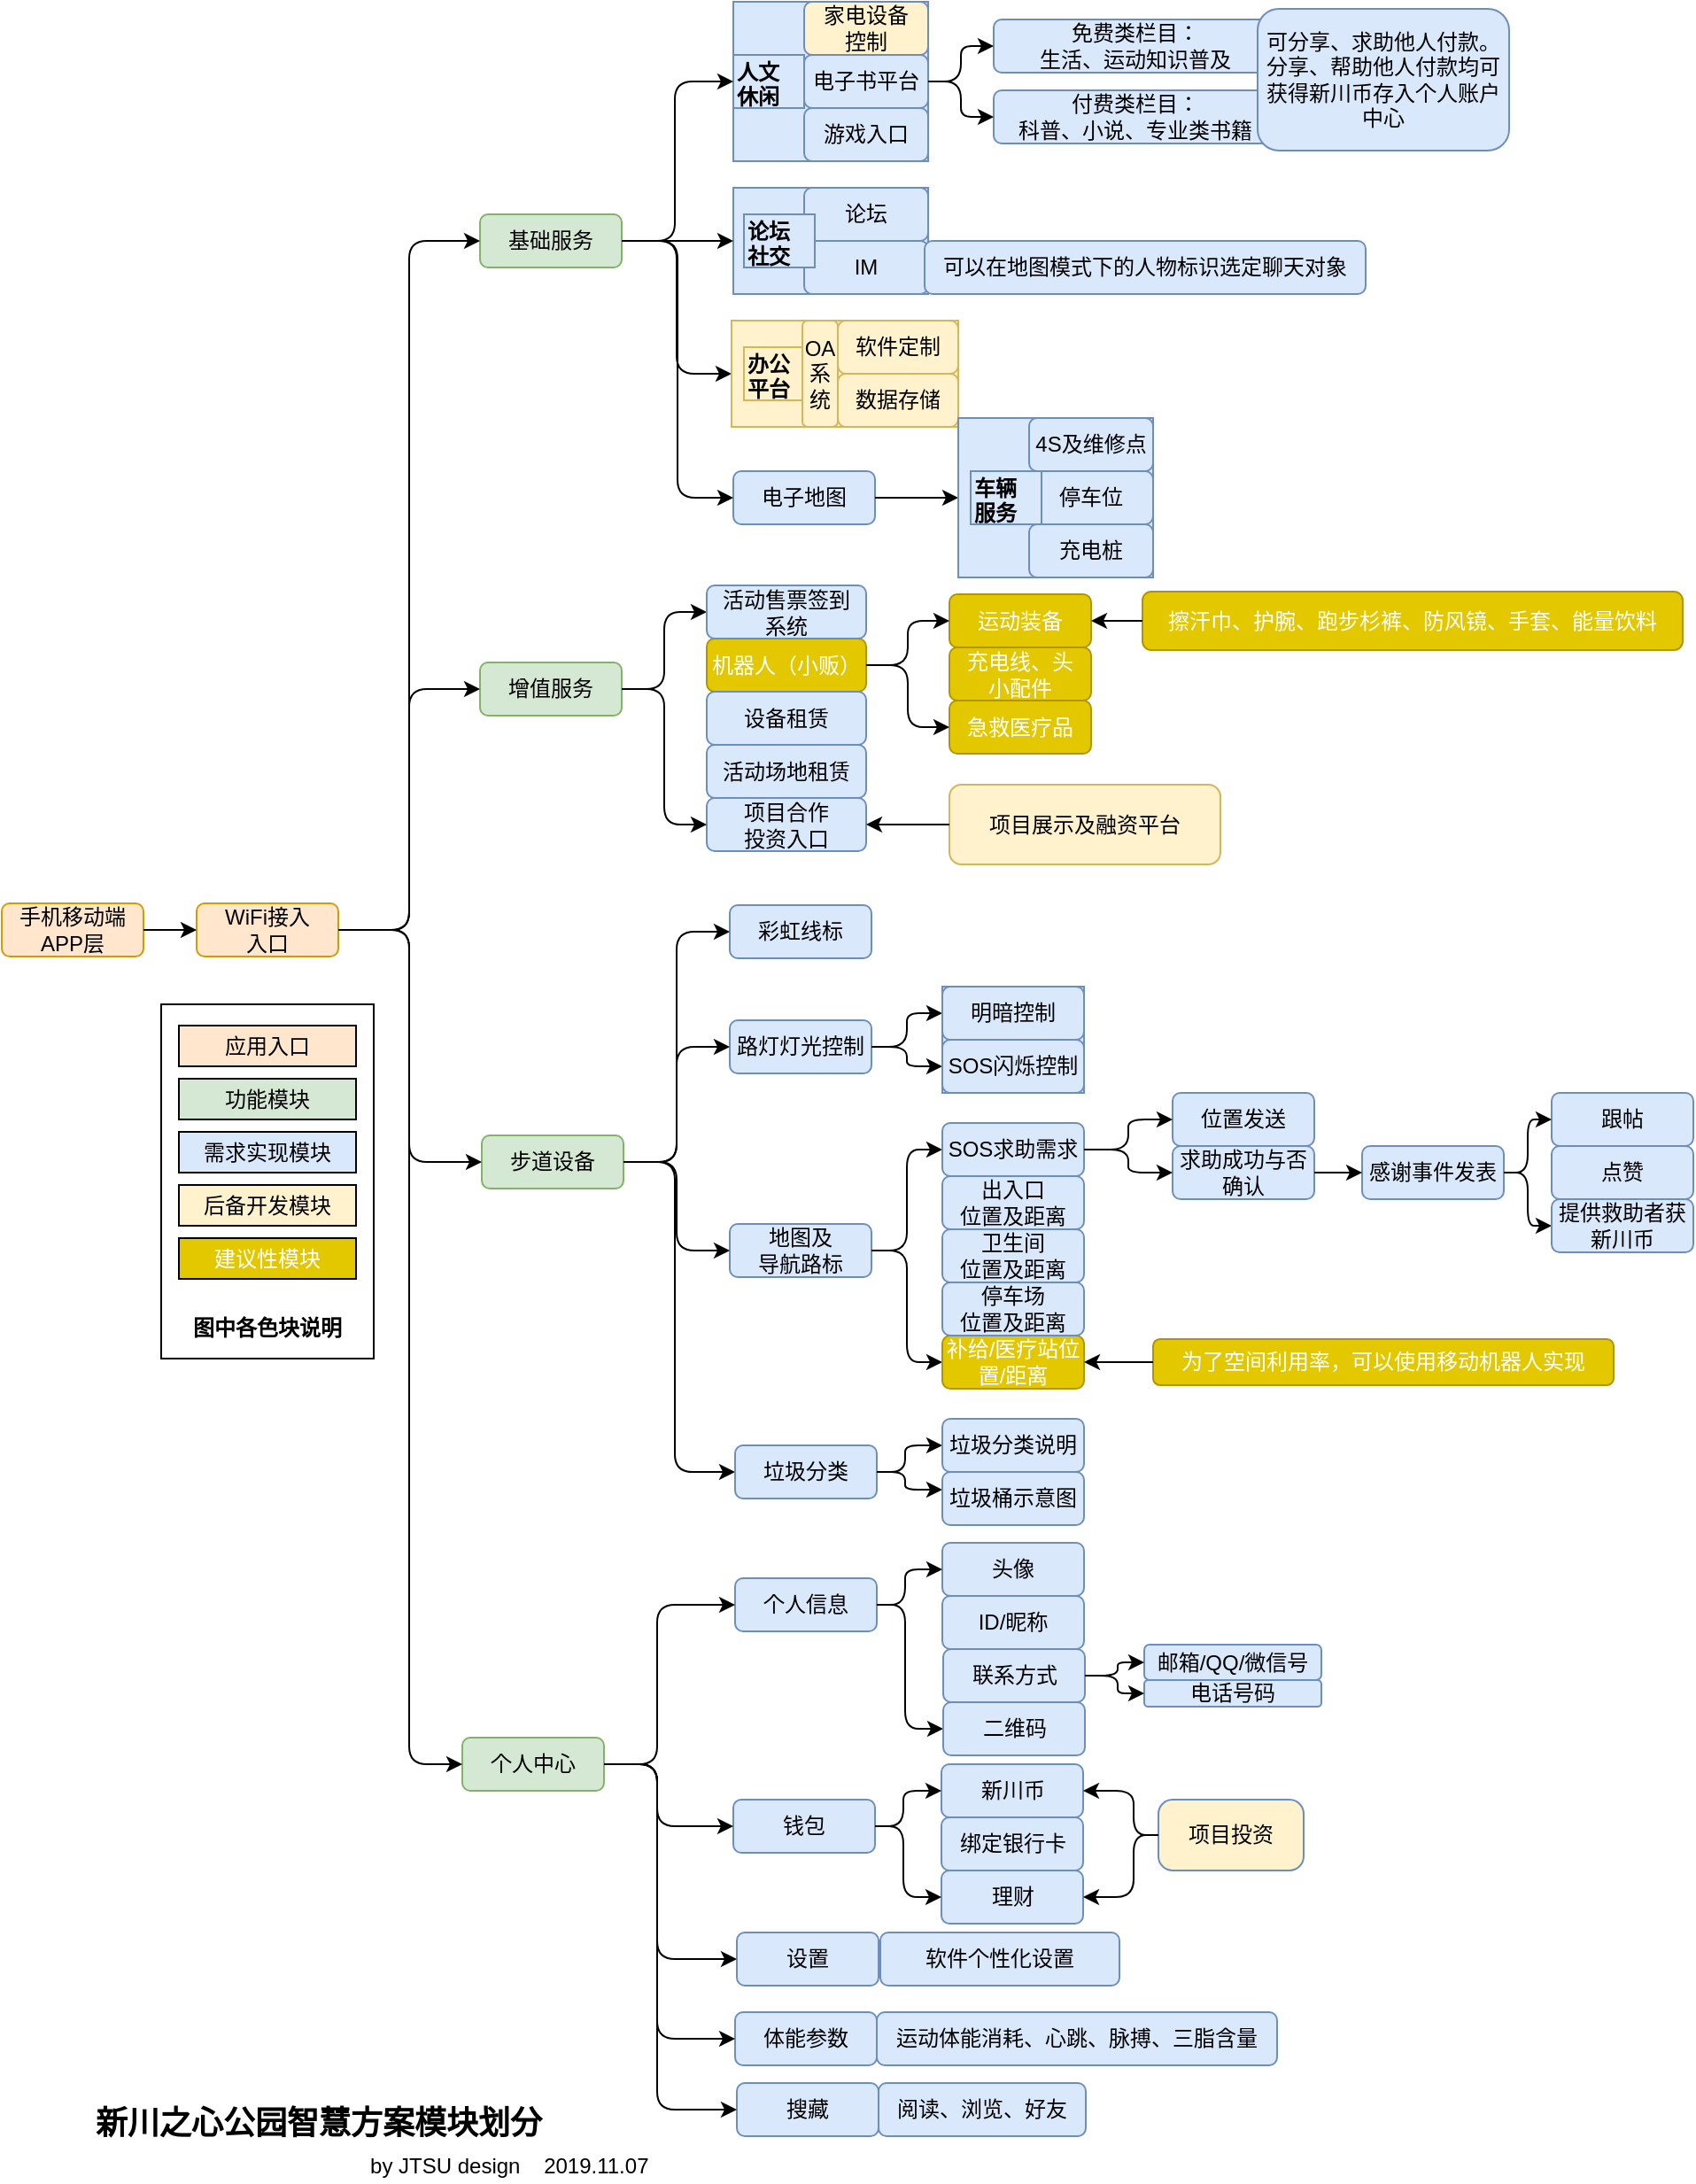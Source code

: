 <mxfile version="12.2.2" type="github" pages="1"><diagram id="2-s52XxxqH5pHmpuHVTB" name="Page-1"><mxGraphModel dx="782" dy="1621" grid="1" gridSize="10" guides="1" tooltips="1" connect="1" arrows="1" fold="1" page="1" pageScale="1" pageWidth="827" pageHeight="1169" math="0" shadow="0"><root><mxCell id="0"/><mxCell id="1" parent="0"/><mxCell id="LwILsAwkkBon8N4FL6sR-122" value="" style="rounded=0;whiteSpace=wrap;html=1;strokeWidth=1;fillColor=#FFFFFF;" parent="1" vertex="1"><mxGeometry x="210" y="336" width="120" height="200" as="geometry"/></mxCell><mxCell id="LwILsAwkkBon8N4FL6sR-1" value="步道设备" style="rounded=1;whiteSpace=wrap;html=1;fillColor=#d5e8d4;strokeColor=#82b366;" parent="1" vertex="1"><mxGeometry x="391" y="410" width="80" height="30" as="geometry"/></mxCell><mxCell id="LwILsAwkkBon8N4FL6sR-2" value="路灯灯光控制" style="rounded=1;whiteSpace=wrap;html=1;fillColor=#dae8fc;strokeColor=#6c8ebf;" parent="1" vertex="1"><mxGeometry x="531" y="345" width="80" height="30" as="geometry"/></mxCell><mxCell id="LwILsAwkkBon8N4FL6sR-3" value="彩虹线标" style="rounded=1;whiteSpace=wrap;html=1;fillColor=#dae8fc;strokeColor=#6c8ebf;" parent="1" vertex="1"><mxGeometry x="531" y="280" width="80" height="30" as="geometry"/></mxCell><mxCell id="LwILsAwkkBon8N4FL6sR-5" value="地图及&lt;br&gt;导航路标" style="rounded=1;whiteSpace=wrap;html=1;fillColor=#dae8fc;strokeColor=#6c8ebf;" parent="1" vertex="1"><mxGeometry x="531" y="460" width="80" height="30" as="geometry"/></mxCell><mxCell id="LwILsAwkkBon8N4FL6sR-17" value="" style="edgeStyle=elbowEdgeStyle;elbow=horizontal;endArrow=classic;html=1;entryX=0;entryY=0.5;entryDx=0;entryDy=0;exitX=1;exitY=0.5;exitDx=0;exitDy=0;" parent="1" source="LwILsAwkkBon8N4FL6sR-1" target="LwILsAwkkBon8N4FL6sR-3" edge="1"><mxGeometry width="50" height="50" relative="1" as="geometry"><mxPoint x="481" y="400" as="sourcePoint"/><mxPoint x="531" y="350" as="targetPoint"/></mxGeometry></mxCell><mxCell id="LwILsAwkkBon8N4FL6sR-18" value="" style="edgeStyle=elbowEdgeStyle;elbow=horizontal;endArrow=classic;html=1;entryX=0;entryY=0.5;entryDx=0;entryDy=0;exitX=1;exitY=0.5;exitDx=0;exitDy=0;" parent="1" source="LwILsAwkkBon8N4FL6sR-1" target="LwILsAwkkBon8N4FL6sR-4" edge="1"><mxGeometry width="50" height="50" relative="1" as="geometry"><mxPoint x="481" y="385" as="sourcePoint"/><mxPoint x="541" y="305" as="targetPoint"/><Array as="points"><mxPoint x="500" y="500"/></Array></mxGeometry></mxCell><mxCell id="LwILsAwkkBon8N4FL6sR-19" value="" style="edgeStyle=elbowEdgeStyle;elbow=horizontal;endArrow=classic;html=1;entryX=0;entryY=0.5;entryDx=0;entryDy=0;exitX=1;exitY=0.5;exitDx=0;exitDy=0;" parent="1" source="LwILsAwkkBon8N4FL6sR-1" target="LwILsAwkkBon8N4FL6sR-2" edge="1"><mxGeometry width="50" height="50" relative="1" as="geometry"><mxPoint x="491" y="395" as="sourcePoint"/><mxPoint x="551" y="315" as="targetPoint"/></mxGeometry></mxCell><mxCell id="LwILsAwkkBon8N4FL6sR-20" value="" style="edgeStyle=elbowEdgeStyle;elbow=horizontal;endArrow=classic;html=1;entryX=0;entryY=0.5;entryDx=0;entryDy=0;exitX=1;exitY=0.5;exitDx=0;exitDy=0;" parent="1" source="LwILsAwkkBon8N4FL6sR-1" target="LwILsAwkkBon8N4FL6sR-5" edge="1"><mxGeometry width="50" height="50" relative="1" as="geometry"><mxPoint x="501" y="405" as="sourcePoint"/><mxPoint x="561" y="325" as="targetPoint"/><Array as="points"><mxPoint x="501" y="450"/></Array></mxGeometry></mxCell><mxCell id="LwILsAwkkBon8N4FL6sR-21" value="" style="edgeStyle=elbowEdgeStyle;elbow=horizontal;endArrow=classic;html=1;entryX=0;entryY=0.5;entryDx=0;entryDy=0;exitX=1;exitY=0.5;exitDx=0;exitDy=0;fillColor=#dae8fc;strokeColor=#000000;" parent="1" source="LwILsAwkkBon8N4FL6sR-2" target="LwILsAwkkBon8N4FL6sR-7" edge="1"><mxGeometry width="50" height="50" relative="1" as="geometry"><mxPoint x="511" y="415" as="sourcePoint"/><mxPoint x="571" y="335" as="targetPoint"/></mxGeometry></mxCell><mxCell id="LwILsAwkkBon8N4FL6sR-22" value="" style="edgeStyle=elbowEdgeStyle;elbow=horizontal;endArrow=classic;html=1;entryX=0;entryY=0.5;entryDx=0;entryDy=0;exitX=1;exitY=0.5;exitDx=0;exitDy=0;fillColor=#dae8fc;strokeColor=#000000;" parent="1" source="LwILsAwkkBon8N4FL6sR-2" target="LwILsAwkkBon8N4FL6sR-8" edge="1"><mxGeometry width="50" height="50" relative="1" as="geometry"><mxPoint x="521" y="425" as="sourcePoint"/><mxPoint x="581" y="345" as="targetPoint"/></mxGeometry></mxCell><mxCell id="LwILsAwkkBon8N4FL6sR-26" value="" style="edgeStyle=elbowEdgeStyle;elbow=horizontal;endArrow=classic;html=1;entryX=0;entryY=0.5;entryDx=0;entryDy=0;exitX=1;exitY=0.5;exitDx=0;exitDy=0;fillColor=#dae8fc;strokeColor=#000000;" parent="1" source="LwILsAwkkBon8N4FL6sR-5" target="LwILsAwkkBon8N4FL6sR-35" edge="1"><mxGeometry width="50" height="50" relative="1" as="geometry"><mxPoint x="481" y="385" as="sourcePoint"/><mxPoint x="541" y="485" as="targetPoint"/></mxGeometry></mxCell><mxCell id="LwILsAwkkBon8N4FL6sR-27" value="" style="edgeStyle=elbowEdgeStyle;elbow=horizontal;endArrow=classic;html=1;exitX=1;exitY=0.5;exitDx=0;exitDy=0;entryX=0;entryY=0.5;entryDx=0;entryDy=0;fillColor=#dae8fc;strokeColor=#000000;" parent="1" source="LwILsAwkkBon8N4FL6sR-5" target="LwILsAwkkBon8N4FL6sR-6" edge="1"><mxGeometry width="50" height="50" relative="1" as="geometry"><mxPoint x="491" y="395" as="sourcePoint"/><mxPoint x="611" y="560" as="targetPoint"/></mxGeometry></mxCell><mxCell id="LwILsAwkkBon8N4FL6sR-34" value="" style="group;fillColor=#dae8fc;strokeColor=#6c8ebf;" parent="1" vertex="1" connectable="0"><mxGeometry x="651" y="326" width="80" height="60" as="geometry"/></mxCell><mxCell id="LwILsAwkkBon8N4FL6sR-7" value="明暗控制" style="rounded=1;whiteSpace=wrap;html=1;fillColor=#dae8fc;strokeColor=#6c8ebf;" parent="LwILsAwkkBon8N4FL6sR-34" vertex="1"><mxGeometry width="80" height="30" as="geometry"/></mxCell><mxCell id="LwILsAwkkBon8N4FL6sR-8" value="SOS闪烁控制" style="rounded=1;whiteSpace=wrap;html=1;fillColor=#dae8fc;strokeColor=#6c8ebf;" parent="LwILsAwkkBon8N4FL6sR-34" vertex="1"><mxGeometry y="30" width="80" height="30" as="geometry"/></mxCell><mxCell id="LwILsAwkkBon8N4FL6sR-35" value="SOS求助需求" style="rounded=1;whiteSpace=wrap;html=1;fillColor=#dae8fc;strokeColor=#6c8ebf;" parent="1" vertex="1"><mxGeometry x="651" y="403" width="80" height="30" as="geometry"/></mxCell><mxCell id="LwILsAwkkBon8N4FL6sR-37" value="位置发送" style="rounded=1;whiteSpace=wrap;html=1;fillColor=#dae8fc;strokeColor=#6c8ebf;" parent="1" vertex="1"><mxGeometry x="781" y="386" width="80" height="30" as="geometry"/></mxCell><mxCell id="LwILsAwkkBon8N4FL6sR-39" value="求助成功与否确认" style="rounded=1;whiteSpace=wrap;html=1;fillColor=#dae8fc;strokeColor=#6c8ebf;" parent="1" vertex="1"><mxGeometry x="781" y="416" width="80" height="30" as="geometry"/></mxCell><mxCell id="LwILsAwkkBon8N4FL6sR-40" value="感谢事件发表" style="rounded=1;whiteSpace=wrap;html=1;fillColor=#dae8fc;strokeColor=#6c8ebf;" parent="1" vertex="1"><mxGeometry x="888" y="416" width="80" height="30" as="geometry"/></mxCell><mxCell id="LwILsAwkkBon8N4FL6sR-42" value="" style="edgeStyle=elbowEdgeStyle;elbow=horizontal;endArrow=classic;html=1;entryX=0;entryY=0.5;entryDx=0;entryDy=0;exitX=1;exitY=0.5;exitDx=0;exitDy=0;fillColor=#dae8fc;strokeColor=#000000;" parent="1" source="LwILsAwkkBon8N4FL6sR-35" target="LwILsAwkkBon8N4FL6sR-37" edge="1"><mxGeometry width="50" height="50" relative="1" as="geometry"><mxPoint x="621" y="485" as="sourcePoint"/><mxPoint x="661" y="428" as="targetPoint"/></mxGeometry></mxCell><mxCell id="LwILsAwkkBon8N4FL6sR-43" value="" style="edgeStyle=elbowEdgeStyle;elbow=horizontal;endArrow=classic;html=1;entryX=0;entryY=0.5;entryDx=0;entryDy=0;exitX=1;exitY=0.5;exitDx=0;exitDy=0;fillColor=#dae8fc;strokeColor=#000000;" parent="1" source="LwILsAwkkBon8N4FL6sR-35" target="LwILsAwkkBon8N4FL6sR-39" edge="1"><mxGeometry width="50" height="50" relative="1" as="geometry"><mxPoint x="741" y="428" as="sourcePoint"/><mxPoint x="791" y="411" as="targetPoint"/></mxGeometry></mxCell><mxCell id="LwILsAwkkBon8N4FL6sR-44" value="" style="edgeStyle=elbowEdgeStyle;elbow=horizontal;endArrow=classic;html=1;entryX=0;entryY=0.5;entryDx=0;entryDy=0;exitX=1;exitY=0.5;exitDx=0;exitDy=0;fillColor=#dae8fc;strokeColor=#000000;" parent="1" source="LwILsAwkkBon8N4FL6sR-39" target="LwILsAwkkBon8N4FL6sR-40" edge="1"><mxGeometry width="50" height="50" relative="1" as="geometry"><mxPoint x="741" y="428" as="sourcePoint"/><mxPoint x="791" y="411" as="targetPoint"/></mxGeometry></mxCell><mxCell id="LwILsAwkkBon8N4FL6sR-45" value="跟帖" style="rounded=1;whiteSpace=wrap;html=1;fillColor=#dae8fc;strokeColor=#6c8ebf;" parent="1" vertex="1"><mxGeometry x="995" y="386" width="80" height="30" as="geometry"/></mxCell><mxCell id="LwILsAwkkBon8N4FL6sR-46" value="点赞" style="rounded=1;whiteSpace=wrap;html=1;fillColor=#dae8fc;strokeColor=#6c8ebf;" parent="1" vertex="1"><mxGeometry x="995" y="416" width="80" height="30" as="geometry"/></mxCell><mxCell id="LwILsAwkkBon8N4FL6sR-47" value="" style="edgeStyle=elbowEdgeStyle;elbow=horizontal;endArrow=classic;html=1;entryX=0;entryY=0.5;entryDx=0;entryDy=0;exitX=1;exitY=0.5;exitDx=0;exitDy=0;fillColor=#dae8fc;strokeColor=#000000;" parent="1" source="LwILsAwkkBon8N4FL6sR-40" target="LwILsAwkkBon8N4FL6sR-45" edge="1"><mxGeometry width="50" height="50" relative="1" as="geometry"><mxPoint x="741" y="428" as="sourcePoint"/><mxPoint x="791" y="411" as="targetPoint"/></mxGeometry></mxCell><mxCell id="LwILsAwkkBon8N4FL6sR-48" value="" style="edgeStyle=elbowEdgeStyle;elbow=horizontal;endArrow=classic;html=1;entryX=0;entryY=0.5;entryDx=0;entryDy=0;exitX=1;exitY=0.5;exitDx=0;exitDy=0;fillColor=#dae8fc;strokeColor=#000000;" parent="1" source="LwILsAwkkBon8N4FL6sR-40" target="eiFVLKPzPBYqy_9kB0jC-6" edge="1"><mxGeometry width="50" height="50" relative="1" as="geometry"><mxPoint x="981" y="441" as="sourcePoint"/><mxPoint x="1031" y="425" as="targetPoint"/></mxGeometry></mxCell><mxCell id="LwILsAwkkBon8N4FL6sR-49" value="WiFi接入&lt;br&gt;入口" style="rounded=1;whiteSpace=wrap;html=1;fillColor=#FFE6CC;strokeColor=#d79b00;" parent="1" vertex="1"><mxGeometry x="230" y="279" width="80" height="30" as="geometry"/></mxCell><mxCell id="LwILsAwkkBon8N4FL6sR-55" value="基础服务" style="rounded=1;whiteSpace=wrap;html=1;fillColor=#D5E8D4;strokeColor=#82b366;" parent="1" vertex="1"><mxGeometry x="390" y="-110" width="80" height="30" as="geometry"/></mxCell><mxCell id="LwILsAwkkBon8N4FL6sR-56" value="增值服务" style="rounded=1;whiteSpace=wrap;html=1;fillColor=#d5e8d4;strokeColor=#82b366;" parent="1" vertex="1"><mxGeometry x="390" y="143" width="80" height="30" as="geometry"/></mxCell><mxCell id="LwILsAwkkBon8N4FL6sR-58" value="运动装备" style="rounded=1;whiteSpace=wrap;html=1;fillColor=#e3c800;strokeColor=#B09500;fontColor=#ffffff;" parent="1" vertex="1"><mxGeometry x="655" y="104.5" width="80" height="30" as="geometry"/></mxCell><mxCell id="LwILsAwkkBon8N4FL6sR-61" value="电子地图" style="rounded=1;whiteSpace=wrap;html=1;fillColor=#dae8fc;strokeColor=#6c8ebf;" parent="1" vertex="1"><mxGeometry x="533" y="35" width="80" height="30" as="geometry"/></mxCell><mxCell id="LwILsAwkkBon8N4FL6sR-62" value="机器人（小贩）" style="rounded=1;whiteSpace=wrap;html=1;fillColor=#e3c800;strokeColor=#B09500;fontColor=#ffffff;" parent="1" vertex="1"><mxGeometry x="518" y="129.5" width="90" height="30" as="geometry"/></mxCell><mxCell id="LwILsAwkkBon8N4FL6sR-67" value="" style="group;fillColor=#dae8fc;strokeColor=#6c8ebf;" parent="1" vertex="1" connectable="0"><mxGeometry x="533" y="-200" width="110" height="60" as="geometry"/></mxCell><mxCell id="LwILsAwkkBon8N4FL6sR-65" value="" style="rounded=0;whiteSpace=wrap;html=1;strokeWidth=1;fillColor=#dae8fc;strokeColor=#6c8ebf;" parent="LwILsAwkkBon8N4FL6sR-67" vertex="1"><mxGeometry y="-30" width="110" height="90" as="geometry"/></mxCell><mxCell id="LwILsAwkkBon8N4FL6sR-63" value="电子书平台" style="rounded=1;whiteSpace=wrap;html=1;fillColor=#dae8fc;strokeColor=#6c8ebf;" parent="LwILsAwkkBon8N4FL6sR-67" vertex="1"><mxGeometry x="40" width="70" height="30" as="geometry"/></mxCell><mxCell id="LwILsAwkkBon8N4FL6sR-64" value="游戏入口" style="rounded=1;whiteSpace=wrap;html=1;fillColor=#dae8fc;strokeColor=#6c8ebf;" parent="LwILsAwkkBon8N4FL6sR-67" vertex="1"><mxGeometry x="40" y="30" width="70" height="30" as="geometry"/></mxCell><mxCell id="LwILsAwkkBon8N4FL6sR-66" value="&lt;b&gt;人文&lt;br&gt;休闲&lt;/b&gt;" style="text;html=1;resizable=0;points=[];autosize=1;align=left;verticalAlign=top;spacingTop=-4;fillColor=#dae8fc;strokeColor=#6c8ebf;" parent="LwILsAwkkBon8N4FL6sR-67" vertex="1"><mxGeometry width="40" height="30" as="geometry"/></mxCell><mxCell id="eiFVLKPzPBYqy_9kB0jC-5" value="家电设备&lt;br&gt;控制" style="rounded=1;whiteSpace=wrap;html=1;fillColor=#FFF2CC;strokeColor=#6c8ebf;" parent="LwILsAwkkBon8N4FL6sR-67" vertex="1"><mxGeometry x="40" y="-30" width="70" height="30" as="geometry"/></mxCell><mxCell id="LwILsAwkkBon8N4FL6sR-68" value="" style="edgeStyle=elbowEdgeStyle;elbow=horizontal;endArrow=classic;html=1;entryX=0;entryY=0.5;entryDx=0;entryDy=0;exitX=1;exitY=0.5;exitDx=0;exitDy=0;" parent="1" source="LwILsAwkkBon8N4FL6sR-55" target="LwILsAwkkBon8N4FL6sR-65" edge="1"><mxGeometry width="50" height="50" relative="1" as="geometry"><mxPoint x="613" y="-125" as="sourcePoint"/><mxPoint x="390" y="-200" as="targetPoint"/><Array as="points"><mxPoint x="500" y="-120"/></Array></mxGeometry></mxCell><mxCell id="LwILsAwkkBon8N4FL6sR-69" value="免费类栏目：&lt;br&gt;生活、运动知识普及" style="rounded=1;whiteSpace=wrap;html=1;fillColor=#dae8fc;strokeColor=#6c8ebf;" parent="1" vertex="1"><mxGeometry x="680" y="-220" width="160" height="30" as="geometry"/></mxCell><mxCell id="LwILsAwkkBon8N4FL6sR-75" value="" style="edgeStyle=elbowEdgeStyle;elbow=horizontal;endArrow=classic;html=1;entryX=0;entryY=0.5;entryDx=0;entryDy=0;exitX=1;exitY=0.5;exitDx=0;exitDy=0;fillColor=#dae8fc;strokeColor=#000000;" parent="1" source="LwILsAwkkBon8N4FL6sR-61" target="LwILsAwkkBon8N4FL6sR-71" edge="1"><mxGeometry width="50" height="50" relative="1" as="geometry"><mxPoint x="673" y="811" as="sourcePoint"/><mxPoint x="720" y="811" as="targetPoint"/></mxGeometry></mxCell><mxCell id="LwILsAwkkBon8N4FL6sR-76" value="" style="edgeStyle=elbowEdgeStyle;elbow=horizontal;endArrow=classic;html=1;entryX=0;entryY=0.5;entryDx=0;entryDy=0;exitX=1;exitY=0.5;exitDx=0;exitDy=0;" parent="1" source="LwILsAwkkBon8N4FL6sR-49" target="LwILsAwkkBon8N4FL6sR-55" edge="1"><mxGeometry width="50" height="50" relative="1" as="geometry"><mxPoint x="633" y="-105" as="sourcePoint"/><mxPoint x="680" y="-105" as="targetPoint"/><Array as="points"><mxPoint x="350" y="90"/></Array></mxGeometry></mxCell><mxCell id="LwILsAwkkBon8N4FL6sR-77" value="" style="edgeStyle=elbowEdgeStyle;elbow=horizontal;endArrow=classic;html=1;entryX=0;entryY=0.5;entryDx=0;entryDy=0;exitX=1;exitY=0.5;exitDx=0;exitDy=0;" parent="1" source="LwILsAwkkBon8N4FL6sR-49" target="LwILsAwkkBon8N4FL6sR-56" edge="1"><mxGeometry width="50" height="50" relative="1" as="geometry"><mxPoint x="340" y="5" as="sourcePoint"/><mxPoint x="400" y="-85" as="targetPoint"/></mxGeometry></mxCell><mxCell id="LwILsAwkkBon8N4FL6sR-6" value="补给/医疗站位置/距离" style="rounded=1;whiteSpace=wrap;html=1;fillColor=#E3C800;strokeColor=#B09500;fontColor=#ffffff;" parent="1" vertex="1"><mxGeometry x="651" y="523" width="80" height="30" as="geometry"/></mxCell><mxCell id="LwILsAwkkBon8N4FL6sR-23" value="卫生间&lt;br&gt;位置及距离" style="rounded=1;whiteSpace=wrap;html=1;fillColor=#dae8fc;strokeColor=#6c8ebf;" parent="1" vertex="1"><mxGeometry x="651" y="463" width="80" height="30" as="geometry"/></mxCell><mxCell id="LwILsAwkkBon8N4FL6sR-24" value="出入口&lt;br&gt;位置及距离" style="rounded=1;whiteSpace=wrap;html=1;fillColor=#dae8fc;strokeColor=#6c8ebf;" parent="1" vertex="1"><mxGeometry x="651" y="433" width="80" height="30" as="geometry"/></mxCell><mxCell id="LwILsAwkkBon8N4FL6sR-25" value="停车场&lt;br&gt;位置及距离" style="rounded=1;whiteSpace=wrap;html=1;fillColor=#dae8fc;strokeColor=#6c8ebf;" parent="1" vertex="1"><mxGeometry x="651" y="493" width="80" height="30" as="geometry"/></mxCell><mxCell id="LwILsAwkkBon8N4FL6sR-78" value="为了空间利用率，可以使用移动机器人实现" style="rounded=1;whiteSpace=wrap;html=1;fillColor=#e3c800;strokeColor=#B09500;fontColor=#ffffff;" parent="1" vertex="1"><mxGeometry x="770" y="525" width="260" height="26" as="geometry"/></mxCell><mxCell id="LwILsAwkkBon8N4FL6sR-79" value="" style="edgeStyle=elbowEdgeStyle;elbow=horizontal;endArrow=classic;html=1;entryX=1;entryY=0.5;entryDx=0;entryDy=0;exitX=0;exitY=0.5;exitDx=0;exitDy=0;fillColor=#dae8fc;strokeColor=#000000;" parent="1" source="LwILsAwkkBon8N4FL6sR-78" target="LwILsAwkkBon8N4FL6sR-6" edge="1"><mxGeometry width="50" height="50" relative="1" as="geometry"><mxPoint x="774" y="715" as="sourcePoint"/><mxPoint x="821" y="715" as="targetPoint"/></mxGeometry></mxCell><mxCell id="LwILsAwkkBon8N4FL6sR-80" value="设备租赁" style="rounded=1;whiteSpace=wrap;html=1;fillColor=#dae8fc;strokeColor=#6c8ebf;" parent="1" vertex="1"><mxGeometry x="518" y="159.5" width="90" height="30" as="geometry"/></mxCell><mxCell id="LwILsAwkkBon8N4FL6sR-81" value="活动场地租赁" style="rounded=1;whiteSpace=wrap;html=1;fillColor=#DAE8FC;strokeColor=#6c8ebf;" parent="1" vertex="1"><mxGeometry x="518" y="189.5" width="90" height="30" as="geometry"/></mxCell><mxCell id="LwILsAwkkBon8N4FL6sR-82" value="项目合作&lt;br&gt;投资入口" style="rounded=1;whiteSpace=wrap;html=1;fillColor=#dae8fc;strokeColor=#6c8ebf;" parent="1" vertex="1"><mxGeometry x="518" y="219.5" width="90" height="30" as="geometry"/></mxCell><mxCell id="LwILsAwkkBon8N4FL6sR-83" value="付费类栏目：&lt;br&gt;科普、小说、专业类书籍" style="rounded=1;whiteSpace=wrap;html=1;fillColor=#dae8fc;strokeColor=#6c8ebf;" parent="1" vertex="1"><mxGeometry x="680" y="-180" width="160" height="30" as="geometry"/></mxCell><mxCell id="LwILsAwkkBon8N4FL6sR-84" value="" style="edgeStyle=elbowEdgeStyle;elbow=horizontal;endArrow=classic;html=1;entryX=0;entryY=0.5;entryDx=0;entryDy=0;exitX=1;exitY=0.5;exitDx=0;exitDy=0;fillColor=#dae8fc;strokeColor=#000000;" parent="1" source="LwILsAwkkBon8N4FL6sR-63" target="LwILsAwkkBon8N4FL6sR-69" edge="1"><mxGeometry width="50" height="50" relative="1" as="geometry"><mxPoint x="503" y="-115" as="sourcePoint"/><mxPoint x="550" y="-115" as="targetPoint"/></mxGeometry></mxCell><mxCell id="LwILsAwkkBon8N4FL6sR-85" value="" style="edgeStyle=elbowEdgeStyle;elbow=horizontal;endArrow=classic;html=1;entryX=0;entryY=0.5;entryDx=0;entryDy=0;exitX=1;exitY=0.5;exitDx=0;exitDy=0;fillColor=#dae8fc;strokeColor=#000000;" parent="1" source="LwILsAwkkBon8N4FL6sR-63" target="LwILsAwkkBon8N4FL6sR-83" edge="1"><mxGeometry width="50" height="50" relative="1" as="geometry"><mxPoint x="660" y="-130" as="sourcePoint"/><mxPoint x="700" y="-145" as="targetPoint"/></mxGeometry></mxCell><mxCell id="LwILsAwkkBon8N4FL6sR-86" value="充电线、头&lt;br&gt;小配件" style="rounded=1;whiteSpace=wrap;html=1;fillColor=#e3c800;strokeColor=#B09500;fontColor=#ffffff;" parent="1" vertex="1"><mxGeometry x="655" y="134.5" width="80" height="30" as="geometry"/></mxCell><mxCell id="LwILsAwkkBon8N4FL6sR-87" value="急救医疗品" style="rounded=1;whiteSpace=wrap;html=1;fillColor=#e3c800;strokeColor=#B09500;fontColor=#ffffff;" parent="1" vertex="1"><mxGeometry x="655" y="164.5" width="80" height="30" as="geometry"/></mxCell><mxCell id="LwILsAwkkBon8N4FL6sR-88" value="擦汗巾、护腕、跑步杉裤、防风镜、手套、能量饮料" style="rounded=1;whiteSpace=wrap;html=1;fillColor=#e3c800;strokeColor=#B09500;fontColor=#ffffff;" parent="1" vertex="1"><mxGeometry x="764" y="103" width="305" height="33" as="geometry"/></mxCell><mxCell id="LwILsAwkkBon8N4FL6sR-89" value="" style="edgeStyle=elbowEdgeStyle;elbow=horizontal;endArrow=classic;html=1;exitX=0;exitY=0.5;exitDx=0;exitDy=0;entryX=1;entryY=0.5;entryDx=0;entryDy=0;fillColor=#dae8fc;strokeColor=#000000;" parent="1" source="LwILsAwkkBon8N4FL6sR-88" target="LwILsAwkkBon8N4FL6sR-58" edge="1"><mxGeometry width="50" height="50" relative="1" as="geometry"><mxPoint x="338" y="89.5" as="sourcePoint"/><mxPoint x="768" y="196.5" as="targetPoint"/></mxGeometry></mxCell><mxCell id="LwILsAwkkBon8N4FL6sR-90" value="" style="edgeStyle=elbowEdgeStyle;elbow=horizontal;endArrow=classic;html=1;entryX=0;entryY=0.5;entryDx=0;entryDy=0;exitX=1;exitY=0.5;exitDx=0;exitDy=0;" parent="1" source="LwILsAwkkBon8N4FL6sR-56" target="LwILsAwkkBon8N4FL6sR-114" edge="1"><mxGeometry width="50" height="50" relative="1" as="geometry"><mxPoint x="350" y="83" as="sourcePoint"/><mxPoint x="410" y="178" as="targetPoint"/></mxGeometry></mxCell><mxCell id="LwILsAwkkBon8N4FL6sR-91" value="" style="edgeStyle=elbowEdgeStyle;elbow=horizontal;endArrow=classic;html=1;entryX=0;entryY=0.5;entryDx=0;entryDy=0;exitX=1;exitY=0.5;exitDx=0;exitDy=0;" parent="1" source="LwILsAwkkBon8N4FL6sR-56" target="LwILsAwkkBon8N4FL6sR-82" edge="1"><mxGeometry width="50" height="50" relative="1" as="geometry"><mxPoint x="360" y="93" as="sourcePoint"/><mxPoint x="420" y="188" as="targetPoint"/></mxGeometry></mxCell><mxCell id="LwILsAwkkBon8N4FL6sR-93" value="" style="edgeStyle=elbowEdgeStyle;elbow=horizontal;endArrow=classic;html=1;entryX=0;entryY=0.5;entryDx=0;entryDy=0;exitX=1;exitY=0.5;exitDx=0;exitDy=0;" parent="1" source="LwILsAwkkBon8N4FL6sR-55" target="LwILsAwkkBon8N4FL6sR-61" edge="1"><mxGeometry width="50" height="50" relative="1" as="geometry"><mxPoint x="480" y="-85" as="sourcePoint"/><mxPoint x="543" y="-115" as="targetPoint"/></mxGeometry></mxCell><mxCell id="LwILsAwkkBon8N4FL6sR-94" value="" style="edgeStyle=elbowEdgeStyle;elbow=horizontal;endArrow=classic;html=1;entryX=0;entryY=0.5;entryDx=0;entryDy=0;exitX=1;exitY=0.5;exitDx=0;exitDy=0;fillColor=#dae8fc;strokeColor=#000000;" parent="1" source="LwILsAwkkBon8N4FL6sR-62" target="LwILsAwkkBon8N4FL6sR-58" edge="1"><mxGeometry width="50" height="50" relative="1" as="geometry"><mxPoint x="488" y="9.5" as="sourcePoint"/><mxPoint x="551" y="-20.5" as="targetPoint"/></mxGeometry></mxCell><mxCell id="LwILsAwkkBon8N4FL6sR-95" value="" style="edgeStyle=elbowEdgeStyle;elbow=horizontal;endArrow=classic;html=1;entryX=0;entryY=0.5;entryDx=0;entryDy=0;exitX=1;exitY=0.5;exitDx=0;exitDy=0;fillColor=#dae8fc;strokeColor=#000000;" parent="1" source="LwILsAwkkBon8N4FL6sR-62" target="LwILsAwkkBon8N4FL6sR-87" edge="1"><mxGeometry width="50" height="50" relative="1" as="geometry"><mxPoint x="498" y="19.5" as="sourcePoint"/><mxPoint x="561" y="-10.5" as="targetPoint"/></mxGeometry></mxCell><mxCell id="LwILsAwkkBon8N4FL6sR-96" value="" style="group;fillColor=#dae8fc;strokeColor=#6c8ebf;" parent="1" vertex="1" connectable="0"><mxGeometry x="533" y="-125" width="110" height="60" as="geometry"/></mxCell><mxCell id="LwILsAwkkBon8N4FL6sR-97" value="" style="rounded=0;whiteSpace=wrap;html=1;strokeWidth=1;fillColor=#dae8fc;strokeColor=#6c8ebf;" parent="LwILsAwkkBon8N4FL6sR-96" vertex="1"><mxGeometry width="110" height="60" as="geometry"/></mxCell><mxCell id="LwILsAwkkBon8N4FL6sR-98" value="论坛" style="rounded=1;whiteSpace=wrap;html=1;fillColor=#dae8fc;strokeColor=#6c8ebf;" parent="LwILsAwkkBon8N4FL6sR-96" vertex="1"><mxGeometry x="40" width="70" height="30" as="geometry"/></mxCell><mxCell id="LwILsAwkkBon8N4FL6sR-99" value="IM" style="rounded=1;whiteSpace=wrap;html=1;fillColor=#dae8fc;strokeColor=#6c8ebf;" parent="LwILsAwkkBon8N4FL6sR-96" vertex="1"><mxGeometry x="40" y="30" width="70" height="30" as="geometry"/></mxCell><mxCell id="LwILsAwkkBon8N4FL6sR-100" value="&lt;b&gt;论坛&lt;br&gt;社交&lt;/b&gt;" style="text;html=1;resizable=0;points=[];autosize=1;align=left;verticalAlign=top;spacingTop=-4;fillColor=#dae8fc;strokeColor=#6c8ebf;" parent="LwILsAwkkBon8N4FL6sR-96" vertex="1"><mxGeometry x="6" y="15" width="40" height="30" as="geometry"/></mxCell><mxCell id="LwILsAwkkBon8N4FL6sR-101" value="" style="edgeStyle=elbowEdgeStyle;elbow=horizontal;endArrow=classic;html=1;entryX=0;entryY=0.5;entryDx=0;entryDy=0;exitX=1;exitY=0.5;exitDx=0;exitDy=0;" parent="1" source="LwILsAwkkBon8N4FL6sR-55" target="LwILsAwkkBon8N4FL6sR-97" edge="1"><mxGeometry width="50" height="50" relative="1" as="geometry"><mxPoint x="613" y="-125" as="sourcePoint"/><mxPoint x="670" y="-160" as="targetPoint"/></mxGeometry></mxCell><mxCell id="LwILsAwkkBon8N4FL6sR-102" value="手机移动端APP层" style="rounded=1;whiteSpace=wrap;html=1;fillColor=#ffe6cc;strokeColor=#d79b00;" parent="1" vertex="1"><mxGeometry x="120" y="279" width="80" height="30" as="geometry"/></mxCell><mxCell id="LwILsAwkkBon8N4FL6sR-103" value="" style="edgeStyle=elbowEdgeStyle;elbow=horizontal;endArrow=classic;html=1;entryX=0;entryY=0.5;entryDx=0;entryDy=0;exitX=1;exitY=0.5;exitDx=0;exitDy=0;" parent="1" source="LwILsAwkkBon8N4FL6sR-49" target="LwILsAwkkBon8N4FL6sR-1" edge="1"><mxGeometry width="50" height="50" relative="1" as="geometry"><mxPoint x="390" y="195" as="sourcePoint"/><mxPoint x="450" y="390" as="targetPoint"/><Array as="points"><mxPoint x="350" y="330"/><mxPoint x="350" y="210"/><mxPoint x="350" y="158"/><mxPoint x="360" y="80"/></Array></mxGeometry></mxCell><mxCell id="LwILsAwkkBon8N4FL6sR-104" value="" style="edgeStyle=elbowEdgeStyle;elbow=horizontal;endArrow=classic;html=1;entryX=0;entryY=0.5;entryDx=0;entryDy=0;exitX=1;exitY=0.5;exitDx=0;exitDy=0;" parent="1" source="LwILsAwkkBon8N4FL6sR-102" target="LwILsAwkkBon8N4FL6sR-49" edge="1"><mxGeometry width="50" height="50" relative="1" as="geometry"><mxPoint x="190" y="664" as="sourcePoint"/><mxPoint x="290" y="494" as="targetPoint"/><Array as="points"><mxPoint x="210" y="309"/><mxPoint x="180" y="419"/><mxPoint x="230" y="769"/></Array></mxGeometry></mxCell><mxCell id="LwILsAwkkBon8N4FL6sR-110" value="" style="edgeStyle=elbowEdgeStyle;elbow=horizontal;endArrow=classic;html=1;entryX=0;entryY=0.5;entryDx=0;entryDy=0;exitX=1;exitY=0.5;exitDx=0;exitDy=0;" parent="1" source="LwILsAwkkBon8N4FL6sR-55" target="LwILsAwkkBon8N4FL6sR-106" edge="1"><mxGeometry width="50" height="50" relative="1" as="geometry"><mxPoint x="480" y="-85" as="sourcePoint"/><mxPoint x="543" y="-85" as="targetPoint"/></mxGeometry></mxCell><mxCell id="LwILsAwkkBon8N4FL6sR-112" value="" style="group;fillColor=#fff2cc;strokeColor=#d6b656;" parent="1" vertex="1" connectable="0"><mxGeometry x="532" y="-50" width="128" height="60" as="geometry"/></mxCell><mxCell id="LwILsAwkkBon8N4FL6sR-105" value="" style="group;fillColor=#fff2cc;strokeColor=#d6b656;" parent="LwILsAwkkBon8N4FL6sR-112" vertex="1" connectable="0"><mxGeometry width="128" height="60" as="geometry"/></mxCell><mxCell id="LwILsAwkkBon8N4FL6sR-106" value="" style="rounded=0;whiteSpace=wrap;html=1;strokeWidth=1;fillColor=#fff2cc;strokeColor=#d6b656;" parent="LwILsAwkkBon8N4FL6sR-105" vertex="1"><mxGeometry width="128" height="60" as="geometry"/></mxCell><mxCell id="LwILsAwkkBon8N4FL6sR-107" value="软件定制" style="rounded=1;whiteSpace=wrap;html=1;fillColor=#fff2cc;strokeColor=#d6b656;" parent="LwILsAwkkBon8N4FL6sR-105" vertex="1"><mxGeometry x="60" width="68" height="30" as="geometry"/></mxCell><mxCell id="LwILsAwkkBon8N4FL6sR-108" value="数据存储" style="rounded=1;whiteSpace=wrap;html=1;fillColor=#fff2cc;strokeColor=#d6b656;" parent="LwILsAwkkBon8N4FL6sR-105" vertex="1"><mxGeometry x="60" y="30" width="68" height="30" as="geometry"/></mxCell><mxCell id="LwILsAwkkBon8N4FL6sR-109" value="&lt;b&gt;办公&lt;br&gt;平台&lt;br&gt;&lt;/b&gt;" style="text;html=1;resizable=0;points=[];autosize=1;align=left;verticalAlign=top;spacingTop=-4;fillColor=#fff2cc;strokeColor=#d6b656;" parent="LwILsAwkkBon8N4FL6sR-105" vertex="1"><mxGeometry x="6.982" y="15" width="40" height="30" as="geometry"/></mxCell><mxCell id="LwILsAwkkBon8N4FL6sR-111" value="OA系统" style="rounded=1;whiteSpace=wrap;html=1;strokeWidth=1;fillColor=#fff2cc;strokeColor=#d6b656;" parent="LwILsAwkkBon8N4FL6sR-105" vertex="1"><mxGeometry x="40" width="20" height="60" as="geometry"/></mxCell><mxCell id="LwILsAwkkBon8N4FL6sR-4" value="垃圾分类" style="rounded=1;whiteSpace=wrap;html=1;fillColor=#dae8fc;strokeColor=#6c8ebf;" parent="1" vertex="1"><mxGeometry x="534" y="585" width="80" height="30" as="geometry"/></mxCell><mxCell id="LwILsAwkkBon8N4FL6sR-30" value="" style="edgeStyle=elbowEdgeStyle;elbow=horizontal;endArrow=classic;html=1;entryX=0;entryY=0.5;entryDx=0;entryDy=0;exitX=1;exitY=0.5;exitDx=0;exitDy=0;fillColor=#dae8fc;strokeColor=#000000;" parent="1" source="LwILsAwkkBon8N4FL6sR-4" target="LwILsAwkkBon8N4FL6sR-28" edge="1"><mxGeometry width="50" height="50" relative="1" as="geometry"><mxPoint x="634" y="445" as="sourcePoint"/><mxPoint x="674" y="400" as="targetPoint"/><Array as="points"><mxPoint x="630" y="590"/><mxPoint x="894" y="635"/></Array></mxGeometry></mxCell><mxCell id="LwILsAwkkBon8N4FL6sR-31" value="" style="edgeStyle=elbowEdgeStyle;elbow=horizontal;endArrow=classic;html=1;exitX=1;exitY=0.5;exitDx=0;exitDy=0;fillColor=#dae8fc;strokeColor=#000000;" parent="1" source="LwILsAwkkBon8N4FL6sR-4" target="LwILsAwkkBon8N4FL6sR-29" edge="1"><mxGeometry width="50" height="50" relative="1" as="geometry"><mxPoint x="634" y="585" as="sourcePoint"/><mxPoint x="674" y="545" as="targetPoint"/><Array as="points"><mxPoint x="630" y="610"/><mxPoint x="854" y="615"/></Array></mxGeometry></mxCell><mxCell id="LwILsAwkkBon8N4FL6sR-28" value="垃圾分类说明" style="rounded=1;whiteSpace=wrap;html=1;fillColor=#dae8fc;strokeColor=#6c8ebf;" parent="1" vertex="1"><mxGeometry x="651" y="570" width="80" height="30" as="geometry"/></mxCell><mxCell id="LwILsAwkkBon8N4FL6sR-29" value="垃圾桶示意图" style="rounded=1;whiteSpace=wrap;html=1;fillColor=#dae8fc;strokeColor=#6c8ebf;" parent="1" vertex="1"><mxGeometry x="651" y="600" width="80" height="30" as="geometry"/></mxCell><mxCell id="LwILsAwkkBon8N4FL6sR-114" value="活动售票签到&lt;br&gt;系统" style="rounded=1;whiteSpace=wrap;html=1;fillColor=#dae8fc;strokeColor=#6c8ebf;" parent="1" vertex="1"><mxGeometry x="518" y="99.5" width="90" height="30" as="geometry"/></mxCell><mxCell id="LwILsAwkkBon8N4FL6sR-115" value="项目展示及融资平台" style="rounded=1;whiteSpace=wrap;html=1;fillColor=#FFF2CC;strokeColor=#d6b656;" parent="1" vertex="1"><mxGeometry x="655" y="212" width="153" height="45" as="geometry"/></mxCell><mxCell id="LwILsAwkkBon8N4FL6sR-116" value="" style="edgeStyle=elbowEdgeStyle;elbow=horizontal;endArrow=classic;html=1;entryX=1;entryY=0.5;entryDx=0;entryDy=0;exitX=0;exitY=0.5;exitDx=0;exitDy=0;" parent="1" source="LwILsAwkkBon8N4FL6sR-115" target="LwILsAwkkBon8N4FL6sR-82" edge="1"><mxGeometry width="50" height="50" relative="1" as="geometry"><mxPoint x="480" y="168" as="sourcePoint"/><mxPoint x="528" y="245" as="targetPoint"/></mxGeometry></mxCell><mxCell id="LwILsAwkkBon8N4FL6sR-117" value="应用入口" style="rounded=0;whiteSpace=wrap;html=1;strokeWidth=1;fillColor=#FFE6CC;" parent="1" vertex="1"><mxGeometry x="220" y="348" width="100" height="23" as="geometry"/></mxCell><mxCell id="LwILsAwkkBon8N4FL6sR-118" value="功能模块" style="rounded=0;whiteSpace=wrap;html=1;strokeWidth=1;fillColor=#D5E8D4;" parent="1" vertex="1"><mxGeometry x="220" y="378" width="100" height="23" as="geometry"/></mxCell><mxCell id="LwILsAwkkBon8N4FL6sR-119" value="需求实现模块" style="rounded=0;whiteSpace=wrap;html=1;strokeWidth=1;fillColor=#DAE8FC;" parent="1" vertex="1"><mxGeometry x="220" y="408" width="100" height="23" as="geometry"/></mxCell><mxCell id="LwILsAwkkBon8N4FL6sR-120" value="后备开发模块" style="rounded=0;whiteSpace=wrap;html=1;strokeWidth=1;fillColor=#FFF2CC;" parent="1" vertex="1"><mxGeometry x="220" y="438" width="100" height="23" as="geometry"/></mxCell><mxCell id="LwILsAwkkBon8N4FL6sR-121" value="&lt;font color=&quot;#ffffff&quot;&gt;建议性模块&lt;/font&gt;" style="rounded=0;whiteSpace=wrap;html=1;strokeWidth=1;fillColor=#E3C800;" parent="1" vertex="1"><mxGeometry x="220" y="468" width="100" height="23" as="geometry"/></mxCell><mxCell id="LwILsAwkkBon8N4FL6sR-123" value="&lt;b&gt;图中各色块说明&lt;/b&gt;" style="text;html=1;resizable=0;points=[];autosize=1;align=left;verticalAlign=top;spacingTop=-4;" parent="1" vertex="1"><mxGeometry x="226" y="509" width="100" height="20" as="geometry"/></mxCell><mxCell id="kl2WUnLB4LefFSO24_DV-1" value="可分享、求助他人付款。&lt;br&gt;分享、帮助他人付款均可获得新川币存入个人账户中心" style="rounded=1;whiteSpace=wrap;html=1;fillColor=#dae8fc;strokeColor=#6c8ebf;" parent="1" vertex="1"><mxGeometry x="829" y="-226" width="142" height="80" as="geometry"/></mxCell><mxCell id="kl2WUnLB4LefFSO24_DV-5" value="可以在地图模式下的人物标识选定聊天对象" style="rounded=1;whiteSpace=wrap;html=1;fillColor=#dae8fc;strokeColor=#6c8ebf;" parent="1" vertex="1"><mxGeometry x="641" y="-95" width="249" height="30" as="geometry"/></mxCell><mxCell id="eiFVLKPzPBYqy_9kB0jC-2" value="" style="group" parent="1" vertex="1" connectable="0"><mxGeometry x="660" y="20" width="110" height="75" as="geometry"/></mxCell><mxCell id="LwILsAwkkBon8N4FL6sR-70" value="" style="group;fillColor=#dae8fc;strokeColor=#6c8ebf;" parent="eiFVLKPzPBYqy_9kB0jC-2" vertex="1" connectable="0"><mxGeometry width="110" height="75" as="geometry"/></mxCell><mxCell id="eiFVLKPzPBYqy_9kB0jC-3" value="" style="group" parent="LwILsAwkkBon8N4FL6sR-70" vertex="1" connectable="0"><mxGeometry y="-15" width="110" height="90" as="geometry"/></mxCell><mxCell id="LwILsAwkkBon8N4FL6sR-71" value="" style="rounded=0;whiteSpace=wrap;html=1;strokeWidth=1;fillColor=#dae8fc;strokeColor=#6c8ebf;" parent="eiFVLKPzPBYqy_9kB0jC-3" vertex="1"><mxGeometry width="110" height="90" as="geometry"/></mxCell><mxCell id="LwILsAwkkBon8N4FL6sR-72" value="停车位" style="rounded=1;whiteSpace=wrap;html=1;fillColor=#dae8fc;strokeColor=#6c8ebf;" parent="eiFVLKPzPBYqy_9kB0jC-3" vertex="1"><mxGeometry x="40" y="30" width="70" height="30" as="geometry"/></mxCell><mxCell id="LwILsAwkkBon8N4FL6sR-73" value="充电桩" style="rounded=1;whiteSpace=wrap;html=1;fillColor=#dae8fc;strokeColor=#6c8ebf;" parent="eiFVLKPzPBYqy_9kB0jC-3" vertex="1"><mxGeometry x="40" y="60" width="70" height="30" as="geometry"/></mxCell><mxCell id="LwILsAwkkBon8N4FL6sR-74" value="&lt;b&gt;车辆&lt;br&gt;服务&lt;/b&gt;" style="text;html=1;resizable=0;points=[];autosize=1;align=left;verticalAlign=top;spacingTop=-4;fillColor=#dae8fc;strokeColor=#6c8ebf;" parent="eiFVLKPzPBYqy_9kB0jC-3" vertex="1"><mxGeometry x="7" y="30" width="40" height="30" as="geometry"/></mxCell><mxCell id="eiFVLKPzPBYqy_9kB0jC-1" value="4S及维修点" style="rounded=1;whiteSpace=wrap;html=1;fillColor=#dae8fc;strokeColor=#6c8ebf;" parent="eiFVLKPzPBYqy_9kB0jC-3" vertex="1"><mxGeometry x="40" width="70" height="30" as="geometry"/></mxCell><mxCell id="eiFVLKPzPBYqy_9kB0jC-4" value="&lt;font&gt;&lt;b style=&quot;font-size: 18px&quot;&gt;新川之心公园智慧方案模块划分&lt;/b&gt;&lt;br&gt;&lt;b style=&quot;font-size: 18px&quot;&gt;&amp;nbsp; &amp;nbsp; &amp;nbsp; &amp;nbsp; &amp;nbsp; &amp;nbsp; &amp;nbsp; &amp;nbsp; &amp;nbsp; &amp;nbsp; &amp;nbsp; &amp;nbsp; &amp;nbsp; &amp;nbsp; &amp;nbsp; &amp;nbsp;&lt;/b&gt;&lt;font style=&quot;font-size: 12px&quot;&gt;by JTSU design&amp;nbsp; &amp;nbsp; 2019.11.07&lt;/font&gt;&lt;br&gt;&lt;/font&gt;" style="text;html=1;resizable=0;points=[];autosize=1;align=left;verticalAlign=top;spacingTop=-4;" parent="1" vertex="1"><mxGeometry x="171" y="955" width="300" height="40" as="geometry"/></mxCell><mxCell id="eiFVLKPzPBYqy_9kB0jC-6" value="提供救助者获新川币" style="rounded=1;whiteSpace=wrap;html=1;fillColor=#dae8fc;strokeColor=#6c8ebf;" parent="1" vertex="1"><mxGeometry x="995" y="446" width="80" height="30" as="geometry"/></mxCell><mxCell id="eiFVLKPzPBYqy_9kB0jC-7" value="&lt;font style=&quot;vertical-align: inherit&quot;&gt;&lt;font style=&quot;vertical-align: inherit&quot;&gt;个人中心&lt;/font&gt;&lt;/font&gt;" style="rounded=1;whiteSpace=wrap;html=1;fillColor=#d5e8d4;strokeColor=#82b366;" parent="1" vertex="1"><mxGeometry x="380" y="750" width="80" height="30" as="geometry"/></mxCell><mxCell id="eiFVLKPzPBYqy_9kB0jC-8" value="" style="edgeStyle=elbowEdgeStyle;elbow=horizontal;endArrow=classic;html=1;entryX=0;entryY=0.5;entryDx=0;entryDy=0;exitX=1;exitY=0.5;exitDx=0;exitDy=0;" parent="1" source="LwILsAwkkBon8N4FL6sR-49" target="eiFVLKPzPBYqy_9kB0jC-7" edge="1"><mxGeometry width="50" height="50" relative="1" as="geometry"><mxPoint x="310" y="168" as="sourcePoint"/><mxPoint x="401" y="435" as="targetPoint"/><Array as="points"><mxPoint x="350" y="400"/><mxPoint x="350" y="220"/><mxPoint x="360" y="220"/><mxPoint x="360" y="168"/><mxPoint x="370" y="90"/></Array></mxGeometry></mxCell><mxCell id="eiFVLKPzPBYqy_9kB0jC-9" value="钱包" style="rounded=1;whiteSpace=wrap;html=1;fillColor=#dae8fc;strokeColor=#6c8ebf;" parent="1" vertex="1"><mxGeometry x="533" y="785" width="80" height="30" as="geometry"/></mxCell><mxCell id="eiFVLKPzPBYqy_9kB0jC-10" value="绑定银行卡" style="rounded=1;whiteSpace=wrap;html=1;fillColor=#dae8fc;strokeColor=#6c8ebf;" parent="1" vertex="1"><mxGeometry x="650.5" y="795" width="80" height="30" as="geometry"/></mxCell><mxCell id="eiFVLKPzPBYqy_9kB0jC-11" value="理财" style="rounded=1;whiteSpace=wrap;html=1;fillColor=#dae8fc;strokeColor=#6c8ebf;" parent="1" vertex="1"><mxGeometry x="650.5" y="825" width="80" height="30" as="geometry"/></mxCell><mxCell id="eiFVLKPzPBYqy_9kB0jC-23" value="项目投资" style="rounded=1;whiteSpace=wrap;html=1;fillColor=#FFF2CC;strokeColor=#6c8ebf;arcSize=20;" parent="1" vertex="1"><mxGeometry x="773" y="785" width="82" height="40" as="geometry"/></mxCell><mxCell id="eiFVLKPzPBYqy_9kB0jC-12" value="设置" style="rounded=1;whiteSpace=wrap;html=1;fillColor=#dae8fc;strokeColor=#6c8ebf;" parent="1" vertex="1"><mxGeometry x="535" y="860" width="80" height="30" as="geometry"/></mxCell><mxCell id="eiFVLKPzPBYqy_9kB0jC-13" value="个人信息" style="rounded=1;whiteSpace=wrap;html=1;fillColor=#dae8fc;strokeColor=#6c8ebf;" parent="1" vertex="1"><mxGeometry x="534" y="660" width="80" height="30" as="geometry"/></mxCell><mxCell id="eiFVLKPzPBYqy_9kB0jC-14" value="头像" style="rounded=1;whiteSpace=wrap;html=1;fillColor=#dae8fc;strokeColor=#6c8ebf;" parent="1" vertex="1"><mxGeometry x="651" y="640" width="80" height="30" as="geometry"/></mxCell><mxCell id="eiFVLKPzPBYqy_9kB0jC-15" value="ID/昵称" style="rounded=1;whiteSpace=wrap;html=1;fillColor=#dae8fc;strokeColor=#6c8ebf;" parent="1" vertex="1"><mxGeometry x="651" y="670" width="80" height="30" as="geometry"/></mxCell><mxCell id="eiFVLKPzPBYqy_9kB0jC-16" value="联系方式" style="rounded=1;whiteSpace=wrap;html=1;fillColor=#dae8fc;strokeColor=#6c8ebf;" parent="1" vertex="1"><mxGeometry x="651.5" y="700" width="80" height="30" as="geometry"/></mxCell><mxCell id="eiFVLKPzPBYqy_9kB0jC-17" value="邮箱/QQ/微信号" style="rounded=1;whiteSpace=wrap;html=1;fillColor=#dae8fc;strokeColor=#6c8ebf;" parent="1" vertex="1"><mxGeometry x="765" y="697.5" width="100" height="20" as="geometry"/></mxCell><mxCell id="eiFVLKPzPBYqy_9kB0jC-18" value="电话号码" style="rounded=1;whiteSpace=wrap;html=1;fillColor=#dae8fc;strokeColor=#6c8ebf;" parent="1" vertex="1"><mxGeometry x="765" y="717.5" width="100" height="15" as="geometry"/></mxCell><mxCell id="eiFVLKPzPBYqy_9kB0jC-20" value="" style="edgeStyle=elbowEdgeStyle;elbow=horizontal;endArrow=classic;html=1;exitX=1;exitY=0.5;exitDx=0;exitDy=0;fillColor=#dae8fc;strokeColor=#000000;entryX=0;entryY=0.5;entryDx=0;entryDy=0;" parent="1" source="eiFVLKPzPBYqy_9kB0jC-16" target="eiFVLKPzPBYqy_9kB0jC-17" edge="1"><mxGeometry width="50" height="50" relative="1" as="geometry"><mxPoint x="624" y="610" as="sourcePoint"/><mxPoint x="661" y="620" as="targetPoint"/><Array as="points"><mxPoint x="750" y="708"/><mxPoint x="770" y="715"/><mxPoint x="640" y="620"/><mxPoint x="864" y="625"/></Array></mxGeometry></mxCell><mxCell id="eiFVLKPzPBYqy_9kB0jC-21" value="" style="edgeStyle=elbowEdgeStyle;elbow=horizontal;endArrow=classic;html=1;exitX=1;exitY=0.5;exitDx=0;exitDy=0;fillColor=#dae8fc;strokeColor=#000000;entryX=0;entryY=0.5;entryDx=0;entryDy=0;" parent="1" source="eiFVLKPzPBYqy_9kB0jC-16" target="eiFVLKPzPBYqy_9kB0jC-18" edge="1"><mxGeometry width="50" height="50" relative="1" as="geometry"><mxPoint x="742" y="725" as="sourcePoint"/><mxPoint x="848" y="695" as="targetPoint"/><Array as="points"><mxPoint x="750" y="715"/><mxPoint x="650" y="630"/><mxPoint x="874" y="635"/></Array></mxGeometry></mxCell><mxCell id="eiFVLKPzPBYqy_9kB0jC-29" value="新川币" style="rounded=1;whiteSpace=wrap;html=1;fillColor=#dae8fc;strokeColor=#6c8ebf;" parent="1" vertex="1"><mxGeometry x="650.5" y="765" width="80" height="30" as="geometry"/></mxCell><mxCell id="eiFVLKPzPBYqy_9kB0jC-30" value="体能参数&lt;span style=&quot;color: rgba(0 , 0 , 0 , 0) ; font-family: &amp;#34;helvetica&amp;#34; , &amp;#34;arial&amp;#34; , sans-serif ; font-size: 0px ; white-space: nowrap&quot;&gt;%3CmxGraphModel%3E%3Croot%3E%3CmxCell%20id%3D%220%22%2F%3E%3CmxCell%20id%3D%221%22%20parent%3D%220%22%2F%3E%3CmxCell%20id%3D%222%22%20value%3D%22%E6%88%91%E7%9A%84%E8%BD%A8%E8%BF%B9%22%20style%3D%22rounded%3D1%3BwhiteSpace%3Dwrap%3Bhtml%3D1%3BfillColor%3D%23dae8fc%3BstrokeColor%3D%236c8ebf%3B%22%20vertex%3D%221%22%20parent%3D%221%22%3E%3CmxGeometry%20x%3D%22274%22%20y%3D%22860%22%20width%3D%2280%22%20height%3D%2230%22%20as%3D%22geometry%22%2F%3E%3C%2FmxCell%3E%3C%2Froot%3E%3C%2FmxGraphModel%3E&lt;/span&gt;" style="rounded=1;whiteSpace=wrap;html=1;fillColor=#dae8fc;strokeColor=#6c8ebf;" parent="1" vertex="1"><mxGeometry x="534" y="905" width="80" height="30" as="geometry"/></mxCell><mxCell id="eiFVLKPzPBYqy_9kB0jC-31" value="搜藏" style="rounded=1;whiteSpace=wrap;html=1;fillColor=#dae8fc;strokeColor=#6c8ebf;" parent="1" vertex="1"><mxGeometry x="535" y="945" width="80" height="30" as="geometry"/></mxCell><mxCell id="eiFVLKPzPBYqy_9kB0jC-32" value="" style="edgeStyle=elbowEdgeStyle;elbow=horizontal;endArrow=classic;html=1;entryX=0;entryY=0.5;entryDx=0;entryDy=0;exitX=1;exitY=0.5;exitDx=0;exitDy=0;fillColor=#dae8fc;strokeColor=#000000;" parent="1" source="eiFVLKPzPBYqy_9kB0jC-7" target="eiFVLKPzPBYqy_9kB0jC-13" edge="1"><mxGeometry width="50" height="50" relative="1" as="geometry"><mxPoint x="624" y="610" as="sourcePoint"/><mxPoint x="661" y="595" as="targetPoint"/><Array as="points"><mxPoint x="490" y="710"/><mxPoint x="640" y="600"/><mxPoint x="904" y="645"/></Array></mxGeometry></mxCell><mxCell id="eiFVLKPzPBYqy_9kB0jC-33" value="" style="edgeStyle=elbowEdgeStyle;elbow=horizontal;endArrow=classic;html=1;entryX=0;entryY=0.5;entryDx=0;entryDy=0;exitX=1;exitY=0.5;exitDx=0;exitDy=0;fillColor=#dae8fc;strokeColor=#000000;" parent="1" source="eiFVLKPzPBYqy_9kB0jC-7" target="eiFVLKPzPBYqy_9kB0jC-31" edge="1"><mxGeometry width="50" height="50" relative="1" as="geometry"><mxPoint x="470" y="775" as="sourcePoint"/><mxPoint x="544" y="685" as="targetPoint"/><Array as="points"><mxPoint x="490" y="810"/><mxPoint x="510" y="750"/><mxPoint x="500" y="720"/><mxPoint x="650" y="610"/><mxPoint x="914" y="655"/></Array></mxGeometry></mxCell><mxCell id="eiFVLKPzPBYqy_9kB0jC-34" value="" style="edgeStyle=elbowEdgeStyle;elbow=horizontal;endArrow=classic;html=1;entryX=0;entryY=0.5;entryDx=0;entryDy=0;exitX=1;exitY=0.5;exitDx=0;exitDy=0;fillColor=#dae8fc;strokeColor=#000000;" parent="1" source="eiFVLKPzPBYqy_9kB0jC-7" target="eiFVLKPzPBYqy_9kB0jC-9" edge="1"><mxGeometry width="50" height="50" relative="1" as="geometry"><mxPoint x="480" y="785" as="sourcePoint"/><mxPoint x="554" y="695" as="targetPoint"/><Array as="points"><mxPoint x="490" y="780"/><mxPoint x="660" y="620"/><mxPoint x="924" y="665"/></Array></mxGeometry></mxCell><mxCell id="eiFVLKPzPBYqy_9kB0jC-35" value="" style="edgeStyle=elbowEdgeStyle;elbow=horizontal;endArrow=classic;html=1;entryX=0;entryY=0.5;entryDx=0;entryDy=0;exitX=1;exitY=0.5;exitDx=0;exitDy=0;fillColor=#dae8fc;strokeColor=#000000;" parent="1" source="eiFVLKPzPBYqy_9kB0jC-7" target="eiFVLKPzPBYqy_9kB0jC-12" edge="1"><mxGeometry width="50" height="50" relative="1" as="geometry"><mxPoint x="470" y="775" as="sourcePoint"/><mxPoint x="544" y="785" as="targetPoint"/><Array as="points"><mxPoint x="490" y="810"/><mxPoint x="510" y="770"/><mxPoint x="670" y="630"/><mxPoint x="934" y="675"/></Array></mxGeometry></mxCell><mxCell id="eiFVLKPzPBYqy_9kB0jC-36" value="" style="edgeStyle=elbowEdgeStyle;elbow=horizontal;endArrow=classic;html=1;entryX=0;entryY=0.5;entryDx=0;entryDy=0;exitX=1;exitY=0.5;exitDx=0;exitDy=0;fillColor=#dae8fc;strokeColor=#000000;" parent="1" source="eiFVLKPzPBYqy_9kB0jC-7" target="eiFVLKPzPBYqy_9kB0jC-30" edge="1"><mxGeometry width="50" height="50" relative="1" as="geometry"><mxPoint x="470" y="775" as="sourcePoint"/><mxPoint x="544" y="885" as="targetPoint"/><Array as="points"><mxPoint x="490" y="820"/><mxPoint x="500" y="820"/><mxPoint x="520" y="780"/><mxPoint x="680" y="640"/><mxPoint x="944" y="685"/></Array></mxGeometry></mxCell><mxCell id="eiFVLKPzPBYqy_9kB0jC-37" value="" style="edgeStyle=elbowEdgeStyle;elbow=horizontal;endArrow=classic;html=1;entryX=0;entryY=0.5;entryDx=0;entryDy=0;exitX=1;exitY=0.5;exitDx=0;exitDy=0;fillColor=#dae8fc;strokeColor=#000000;" parent="1" source="eiFVLKPzPBYqy_9kB0jC-9" target="eiFVLKPzPBYqy_9kB0jC-29" edge="1"><mxGeometry width="50" height="50" relative="1" as="geometry"><mxPoint x="479" y="810" as="sourcePoint"/><mxPoint x="553" y="920" as="targetPoint"/><Array as="points"><mxPoint x="629" y="795"/><mxPoint x="529" y="815"/><mxPoint x="689" y="675"/><mxPoint x="953" y="720"/></Array></mxGeometry></mxCell><mxCell id="eiFVLKPzPBYqy_9kB0jC-38" value="" style="edgeStyle=elbowEdgeStyle;elbow=horizontal;endArrow=classic;html=1;entryX=0;entryY=0.5;entryDx=0;entryDy=0;exitX=1;exitY=0.5;exitDx=0;exitDy=0;fillColor=#dae8fc;strokeColor=#000000;" parent="1" source="eiFVLKPzPBYqy_9kB0jC-9" target="eiFVLKPzPBYqy_9kB0jC-11" edge="1"><mxGeometry width="50" height="50" relative="1" as="geometry"><mxPoint x="623" y="810" as="sourcePoint"/><mxPoint x="661" y="790" as="targetPoint"/><Array as="points"><mxPoint x="629" y="815"/><mxPoint x="539" y="825"/><mxPoint x="699" y="685"/><mxPoint x="963" y="730"/></Array></mxGeometry></mxCell><mxCell id="eiFVLKPzPBYqy_9kB0jC-39" value="阅读、浏览、好友" style="rounded=1;whiteSpace=wrap;html=1;fillColor=#dae8fc;strokeColor=#6c8ebf;" parent="1" vertex="1"><mxGeometry x="615" y="945" width="117" height="30" as="geometry"/></mxCell><mxCell id="eiFVLKPzPBYqy_9kB0jC-40" value="运动体能消耗、心跳、脉搏、三脂含量" style="rounded=1;whiteSpace=wrap;html=1;fillColor=#dae8fc;strokeColor=#6c8ebf;" parent="1" vertex="1"><mxGeometry x="614" y="905" width="226" height="30" as="geometry"/></mxCell><mxCell id="eiFVLKPzPBYqy_9kB0jC-41" value="软件个性化设置" style="rounded=1;whiteSpace=wrap;html=1;fillColor=#dae8fc;strokeColor=#6c8ebf;" parent="1" vertex="1"><mxGeometry x="616" y="860" width="135" height="30" as="geometry"/></mxCell><mxCell id="eiFVLKPzPBYqy_9kB0jC-42" value="" style="edgeStyle=elbowEdgeStyle;elbow=horizontal;endArrow=classic;html=1;entryX=1;entryY=0.5;entryDx=0;entryDy=0;exitX=0;exitY=0.5;exitDx=0;exitDy=0;fillColor=#dae8fc;strokeColor=#000000;" parent="1" source="eiFVLKPzPBYqy_9kB0jC-23" target="eiFVLKPzPBYqy_9kB0jC-29" edge="1"><mxGeometry width="50" height="50" relative="1" as="geometry"><mxPoint x="623" y="810" as="sourcePoint"/><mxPoint x="661" y="850" as="targetPoint"/><Array as="points"><mxPoint x="759" y="795"/><mxPoint x="549" y="835"/><mxPoint x="709" y="695"/><mxPoint x="973" y="740"/></Array></mxGeometry></mxCell><mxCell id="eiFVLKPzPBYqy_9kB0jC-43" value="" style="edgeStyle=elbowEdgeStyle;elbow=horizontal;endArrow=classic;html=1;entryX=1;entryY=0.5;entryDx=0;entryDy=0;exitX=0;exitY=0.5;exitDx=0;exitDy=0;fillColor=#dae8fc;strokeColor=#000000;" parent="1" source="eiFVLKPzPBYqy_9kB0jC-23" target="eiFVLKPzPBYqy_9kB0jC-11" edge="1"><mxGeometry width="50" height="50" relative="1" as="geometry"><mxPoint x="783" y="815" as="sourcePoint"/><mxPoint x="741" y="790" as="targetPoint"/><Array as="points"><mxPoint x="759" y="815"/><mxPoint x="559" y="845"/><mxPoint x="719" y="705"/><mxPoint x="983" y="750"/></Array></mxGeometry></mxCell><mxCell id="eiFVLKPzPBYqy_9kB0jC-44" value="" style="edgeStyle=elbowEdgeStyle;elbow=horizontal;endArrow=classic;html=1;entryX=0;entryY=0.5;entryDx=0;entryDy=0;exitX=1;exitY=0.5;exitDx=0;exitDy=0;fillColor=#dae8fc;strokeColor=#000000;" parent="1" source="eiFVLKPzPBYqy_9kB0jC-13" target="eiFVLKPzPBYqy_9kB0jC-14" edge="1"><mxGeometry width="50" height="50" relative="1" as="geometry"><mxPoint x="794" y="800" as="sourcePoint"/><mxPoint x="752" y="775" as="targetPoint"/><Array as="points"><mxPoint x="630" y="655"/><mxPoint x="570" y="830"/><mxPoint x="730" y="690"/><mxPoint x="994" y="735"/></Array></mxGeometry></mxCell><mxCell id="eiFVLKPzPBYqy_9kB0jC-45" value="" style="edgeStyle=elbowEdgeStyle;elbow=horizontal;endArrow=classic;html=1;entryX=0;entryY=0.5;entryDx=0;entryDy=0;exitX=1;exitY=0.5;exitDx=0;exitDy=0;fillColor=#dae8fc;strokeColor=#000000;" parent="1" source="eiFVLKPzPBYqy_9kB0jC-13" target="eiFVLKPzPBYqy_9kB0jC-46" edge="1"><mxGeometry width="50" height="50" relative="1" as="geometry"><mxPoint x="624" y="685" as="sourcePoint"/><mxPoint x="661" y="665" as="targetPoint"/><Array as="points"><mxPoint x="630" y="690"/><mxPoint x="580" y="840"/><mxPoint x="740" y="700"/><mxPoint x="1004" y="745"/></Array></mxGeometry></mxCell><mxCell id="eiFVLKPzPBYqy_9kB0jC-46" value="二维码" style="rounded=1;whiteSpace=wrap;html=1;fillColor=#dae8fc;strokeColor=#6c8ebf;" parent="1" vertex="1"><mxGeometry x="651.5" y="730" width="80" height="30" as="geometry"/></mxCell></root></mxGraphModel></diagram></mxfile>